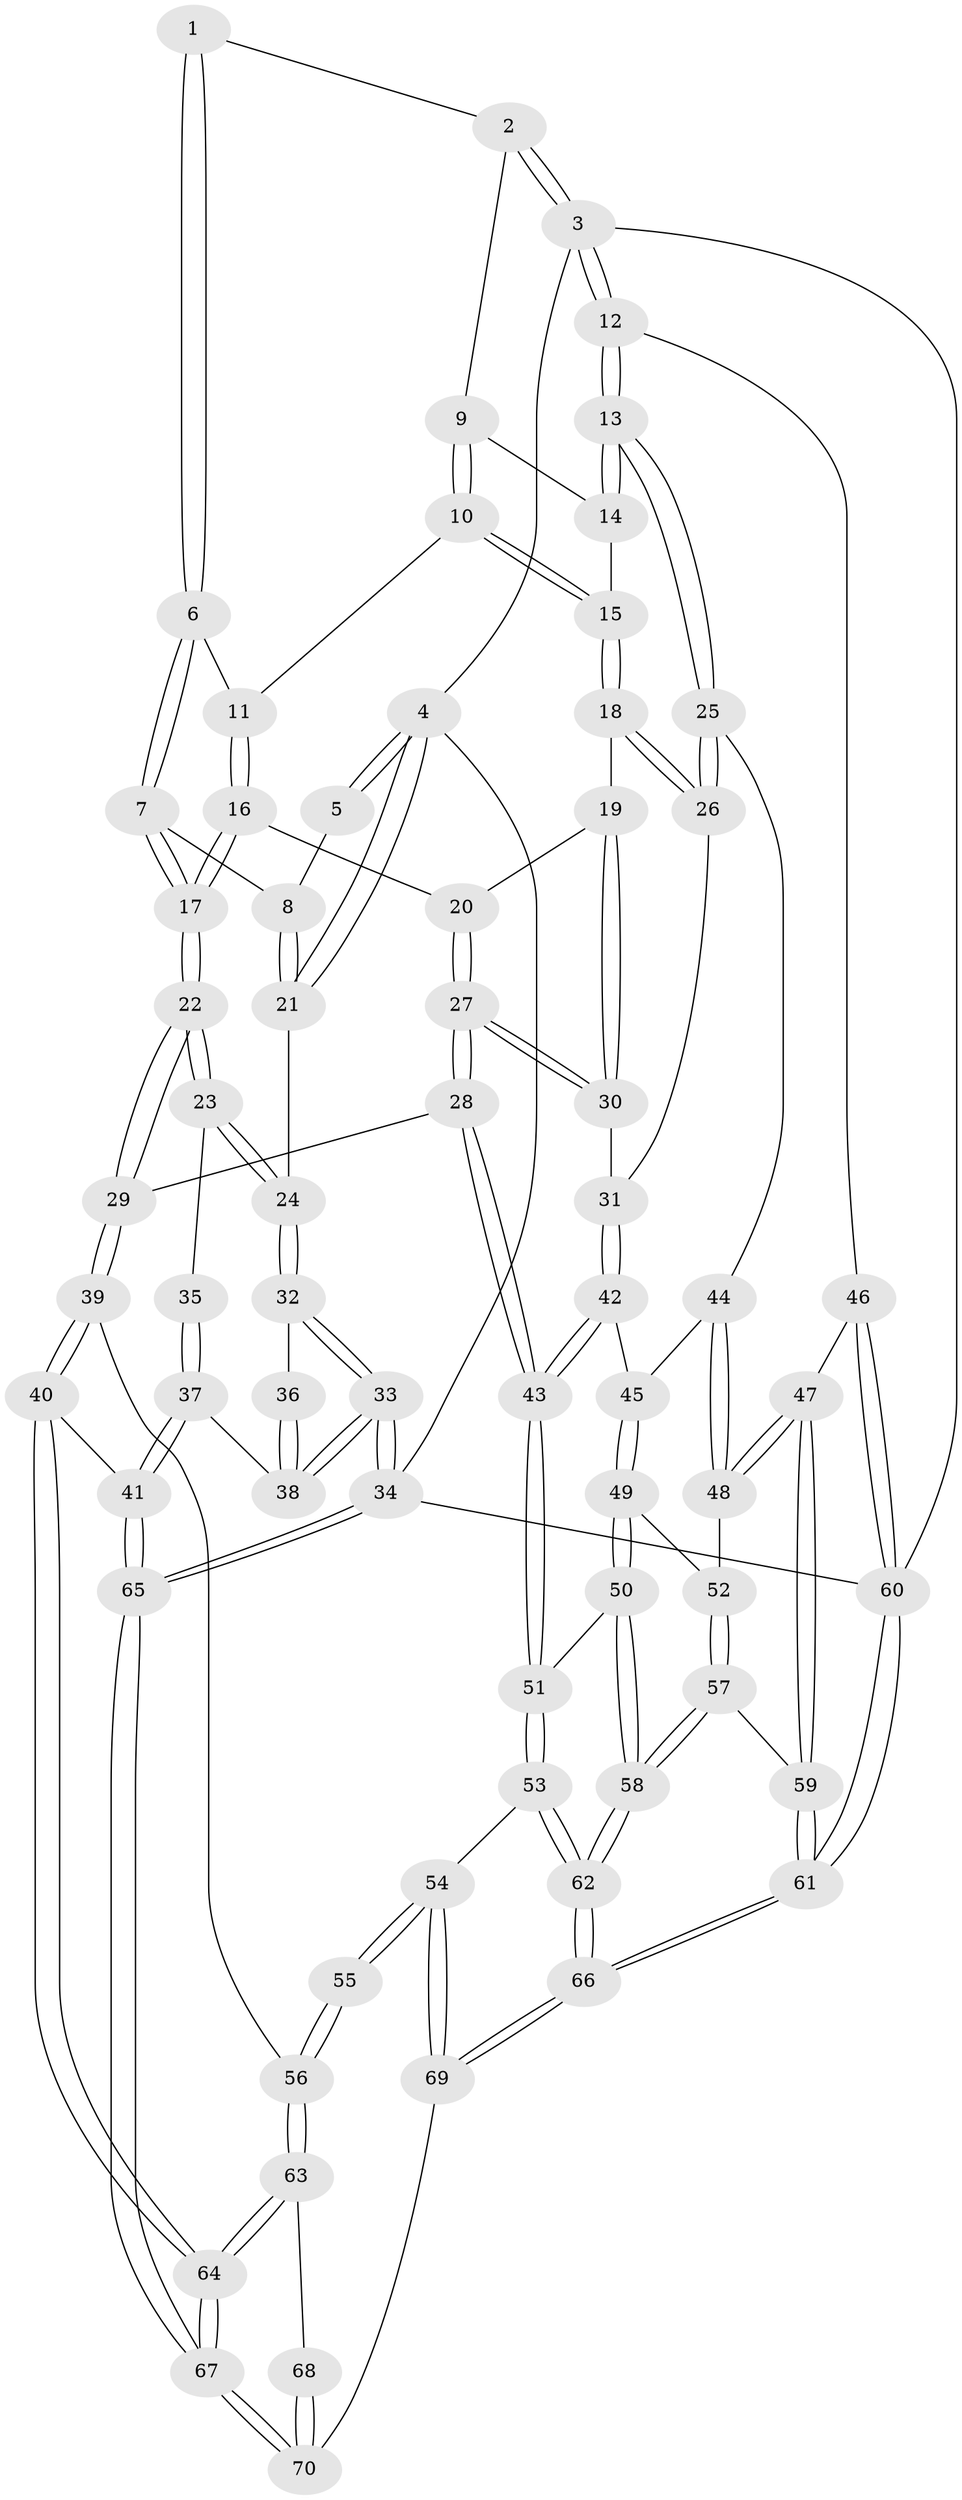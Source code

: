 // Generated by graph-tools (version 1.1) at 2025/27/03/09/25 03:27:10]
// undirected, 70 vertices, 172 edges
graph export_dot {
graph [start="1"]
  node [color=gray90,style=filled];
  1 [pos="+0.39839966313982617+0"];
  2 [pos="+0.8451029056508575+0"];
  3 [pos="+1+0"];
  4 [pos="+0+0"];
  5 [pos="+0.19001123648886228+0"];
  6 [pos="+0.4586156761236562+0.10727155201846347"];
  7 [pos="+0.3411400430590938+0.2026937754713448"];
  8 [pos="+0.3247445032323293+0.19549638465787975"];
  9 [pos="+0.7778947499866338+0"];
  10 [pos="+0.6080734042395474+0.15683072831233674"];
  11 [pos="+0.5846913692233636+0.15743192097481462"];
  12 [pos="+1+0.4067230100739787"];
  13 [pos="+1+0.4084852188251471"];
  14 [pos="+0.8465558527534273+0.14924183040967534"];
  15 [pos="+0.7031667817959862+0.29255420470297877"];
  16 [pos="+0.5138001368096294+0.320828568169819"];
  17 [pos="+0.3464994550273677+0.31574848805024913"];
  18 [pos="+0.7118484764896188+0.3181726773733528"];
  19 [pos="+0.6303431017057544+0.3759353249575193"];
  20 [pos="+0.5436451442403689+0.3730188869241877"];
  21 [pos="+0+0.03889706773479506"];
  22 [pos="+0.28842909375166215+0.46167986219520535"];
  23 [pos="+0.23906170023809656+0.4560954793769496"];
  24 [pos="+0+0.15046205147018846"];
  25 [pos="+1+0.43685119028321134"];
  26 [pos="+0.7371871956099441+0.3344435995396638"];
  27 [pos="+0.4500274978742581+0.5405500971518635"];
  28 [pos="+0.4151012021733379+0.5587874724102417"];
  29 [pos="+0.37381280527773747+0.5617110979506259"];
  30 [pos="+0.6248303514757727+0.5246441287127516"];
  31 [pos="+0.6681592964482198+0.54427540918494"];
  32 [pos="+0+0.5213357561759465"];
  33 [pos="+0+0.7237105268676866"];
  34 [pos="+0+1"];
  35 [pos="+0.15978791954273194+0.5315190064672476"];
  36 [pos="+0.12156885838386527+0.5527312154022387"];
  37 [pos="+0.1377093486062487+0.7753179665160685"];
  38 [pos="+0.014487376904240555+0.7353983032992242"];
  39 [pos="+0.3161725839131777+0.7377438910778018"];
  40 [pos="+0.2076330680273939+0.786688947126313"];
  41 [pos="+0.13861027380136087+0.7757795394236093"];
  42 [pos="+0.7001275985496881+0.5693033636732909"];
  43 [pos="+0.5818257315297818+0.707484815527576"];
  44 [pos="+0.946473398811122+0.4853485579209309"];
  45 [pos="+0.7824544656370835+0.5896081270789905"];
  46 [pos="+1+0.6356167248433864"];
  47 [pos="+0.9344837109635189+0.7758771154068805"];
  48 [pos="+0.9083364756560395+0.7438110450516964"];
  49 [pos="+0.7708667117029924+0.7082306707960732"];
  50 [pos="+0.6690501775536464+0.7916463268393621"];
  51 [pos="+0.6069715391179303+0.7907876814530026"];
  52 [pos="+0.795456037316568+0.729426578858813"];
  53 [pos="+0.5311896159465366+0.8656926263339102"];
  54 [pos="+0.5275078291378679+0.8674291751181903"];
  55 [pos="+0.48191476737968786+0.8567755325611011"];
  56 [pos="+0.3610602445955576+0.7837402903909593"];
  57 [pos="+0.834156216581055+0.8235294151968714"];
  58 [pos="+0.7499984477296245+0.8957914126580097"];
  59 [pos="+0.9205807443618967+0.852020327348589"];
  60 [pos="+1+1"];
  61 [pos="+1+1"];
  62 [pos="+0.7694428690967894+1"];
  63 [pos="+0.3299423898633719+1"];
  64 [pos="+0.23466247986409003+1"];
  65 [pos="+0+1"];
  66 [pos="+0.8951810621320576+1"];
  67 [pos="+0.2127642484495428+1"];
  68 [pos="+0.4248269121739773+0.9288568093410101"];
  69 [pos="+0.5176746556371093+1"];
  70 [pos="+0.4423537371385973+1"];
  1 -- 2;
  1 -- 6;
  1 -- 6;
  2 -- 3;
  2 -- 3;
  2 -- 9;
  3 -- 4;
  3 -- 12;
  3 -- 12;
  3 -- 60;
  4 -- 5;
  4 -- 5;
  4 -- 21;
  4 -- 21;
  4 -- 34;
  5 -- 8;
  6 -- 7;
  6 -- 7;
  6 -- 11;
  7 -- 8;
  7 -- 17;
  7 -- 17;
  8 -- 21;
  8 -- 21;
  9 -- 10;
  9 -- 10;
  9 -- 14;
  10 -- 11;
  10 -- 15;
  10 -- 15;
  11 -- 16;
  11 -- 16;
  12 -- 13;
  12 -- 13;
  12 -- 46;
  13 -- 14;
  13 -- 14;
  13 -- 25;
  13 -- 25;
  14 -- 15;
  15 -- 18;
  15 -- 18;
  16 -- 17;
  16 -- 17;
  16 -- 20;
  17 -- 22;
  17 -- 22;
  18 -- 19;
  18 -- 26;
  18 -- 26;
  19 -- 20;
  19 -- 30;
  19 -- 30;
  20 -- 27;
  20 -- 27;
  21 -- 24;
  22 -- 23;
  22 -- 23;
  22 -- 29;
  22 -- 29;
  23 -- 24;
  23 -- 24;
  23 -- 35;
  24 -- 32;
  24 -- 32;
  25 -- 26;
  25 -- 26;
  25 -- 44;
  26 -- 31;
  27 -- 28;
  27 -- 28;
  27 -- 30;
  27 -- 30;
  28 -- 29;
  28 -- 43;
  28 -- 43;
  29 -- 39;
  29 -- 39;
  30 -- 31;
  31 -- 42;
  31 -- 42;
  32 -- 33;
  32 -- 33;
  32 -- 36;
  33 -- 34;
  33 -- 34;
  33 -- 38;
  33 -- 38;
  34 -- 65;
  34 -- 65;
  34 -- 60;
  35 -- 37;
  35 -- 37;
  36 -- 38;
  36 -- 38;
  37 -- 38;
  37 -- 41;
  37 -- 41;
  39 -- 40;
  39 -- 40;
  39 -- 56;
  40 -- 41;
  40 -- 64;
  40 -- 64;
  41 -- 65;
  41 -- 65;
  42 -- 43;
  42 -- 43;
  42 -- 45;
  43 -- 51;
  43 -- 51;
  44 -- 45;
  44 -- 48;
  44 -- 48;
  45 -- 49;
  45 -- 49;
  46 -- 47;
  46 -- 60;
  46 -- 60;
  47 -- 48;
  47 -- 48;
  47 -- 59;
  47 -- 59;
  48 -- 52;
  49 -- 50;
  49 -- 50;
  49 -- 52;
  50 -- 51;
  50 -- 58;
  50 -- 58;
  51 -- 53;
  51 -- 53;
  52 -- 57;
  52 -- 57;
  53 -- 54;
  53 -- 62;
  53 -- 62;
  54 -- 55;
  54 -- 55;
  54 -- 69;
  54 -- 69;
  55 -- 56;
  55 -- 56;
  56 -- 63;
  56 -- 63;
  57 -- 58;
  57 -- 58;
  57 -- 59;
  58 -- 62;
  58 -- 62;
  59 -- 61;
  59 -- 61;
  60 -- 61;
  60 -- 61;
  61 -- 66;
  61 -- 66;
  62 -- 66;
  62 -- 66;
  63 -- 64;
  63 -- 64;
  63 -- 68;
  64 -- 67;
  64 -- 67;
  65 -- 67;
  65 -- 67;
  66 -- 69;
  66 -- 69;
  67 -- 70;
  67 -- 70;
  68 -- 70;
  68 -- 70;
  69 -- 70;
}

